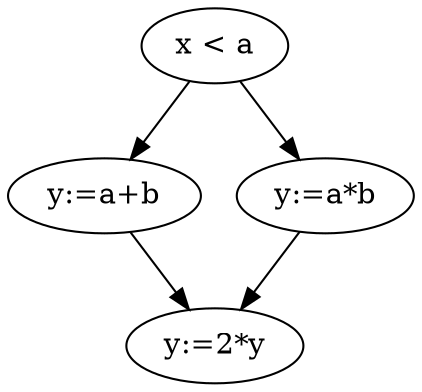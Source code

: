 digraph SimpleConditional{
	1[label="x < a"];
	2[label="y:=a+b"];
	3[label="y:=a*b"];
	4[label="y:=2*y"];
	1->2;
	1->3;
	2->4;
	3->4;
}
